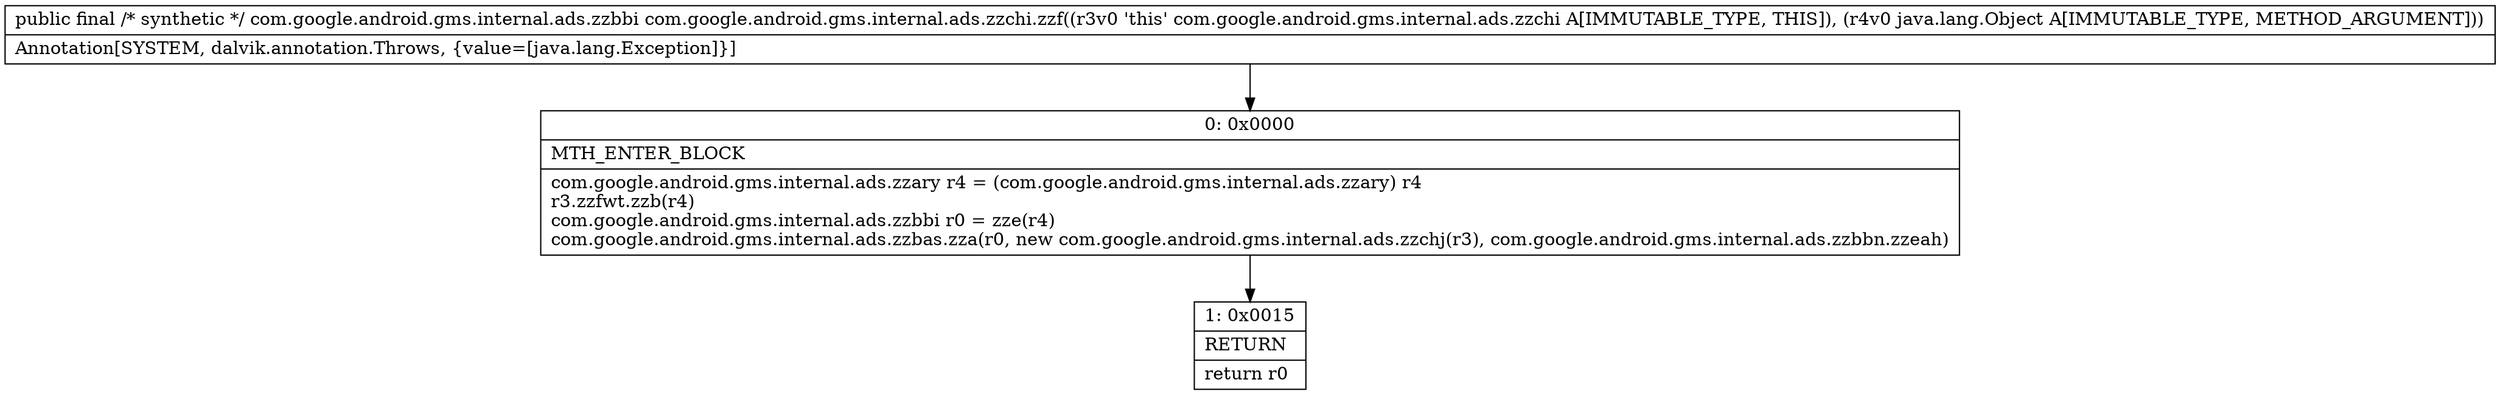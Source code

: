 digraph "CFG forcom.google.android.gms.internal.ads.zzchi.zzf(Ljava\/lang\/Object;)Lcom\/google\/android\/gms\/internal\/ads\/zzbbi;" {
Node_0 [shape=record,label="{0\:\ 0x0000|MTH_ENTER_BLOCK\l|com.google.android.gms.internal.ads.zzary r4 = (com.google.android.gms.internal.ads.zzary) r4\lr3.zzfwt.zzb(r4)\lcom.google.android.gms.internal.ads.zzbbi r0 = zze(r4)\lcom.google.android.gms.internal.ads.zzbas.zza(r0, new com.google.android.gms.internal.ads.zzchj(r3), com.google.android.gms.internal.ads.zzbbn.zzeah)\l}"];
Node_1 [shape=record,label="{1\:\ 0x0015|RETURN\l|return r0\l}"];
MethodNode[shape=record,label="{public final \/* synthetic *\/ com.google.android.gms.internal.ads.zzbbi com.google.android.gms.internal.ads.zzchi.zzf((r3v0 'this' com.google.android.gms.internal.ads.zzchi A[IMMUTABLE_TYPE, THIS]), (r4v0 java.lang.Object A[IMMUTABLE_TYPE, METHOD_ARGUMENT]))  | Annotation[SYSTEM, dalvik.annotation.Throws, \{value=[java.lang.Exception]\}]\l}"];
MethodNode -> Node_0;
Node_0 -> Node_1;
}

